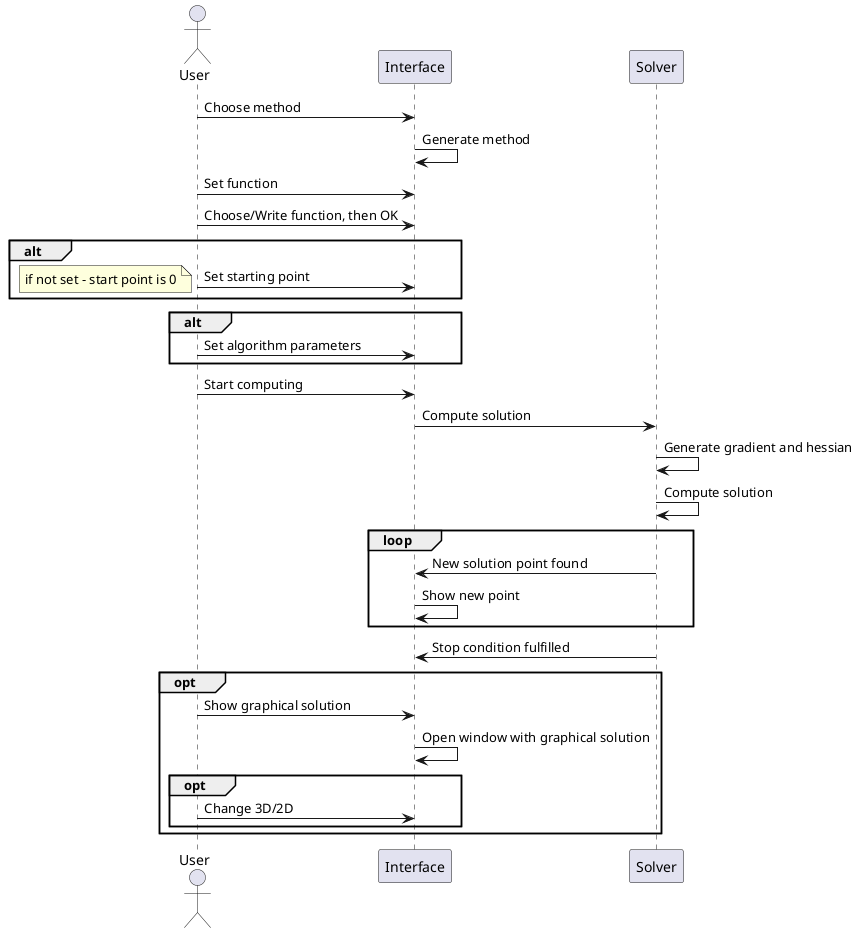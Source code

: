 @startuml
	actor User
	participant Interface
	participant Solver


	User 		-> 	Interface 	: Choose method
	Interface 	-> 	Interface 	: Generate method
	User 		-> 	Interface	: Set function
	User 		->	Interface	: Choose/Write function, then OK
	alt
		User 		->	Interface	: Set starting point
		note left: if not set - start point is 0
	end
	alt
		User 		->	Interface	: Set algorithm parameters
	end

	User 		->	Interface	: Start computing
	Interface	->	Solver		: Compute solution
	Solver 		-> 	Solver		: Generate gradient and hessian
	Solver 		-> 	Solver		: Compute solution 
	loop
		Interface	<- Solver		: New solution point found	
		Interface	-> Interface	: Show new point
	end
	Interface 	<- 	Solver		: Stop condition fulfilled

	opt
		User		-> 	Interface	: Show graphical solution
		Interface	-> 	Interface	: Open window with graphical solution
		opt
			User 	-> Interface	: Change 3D/2D
		end 
	end

@enduml